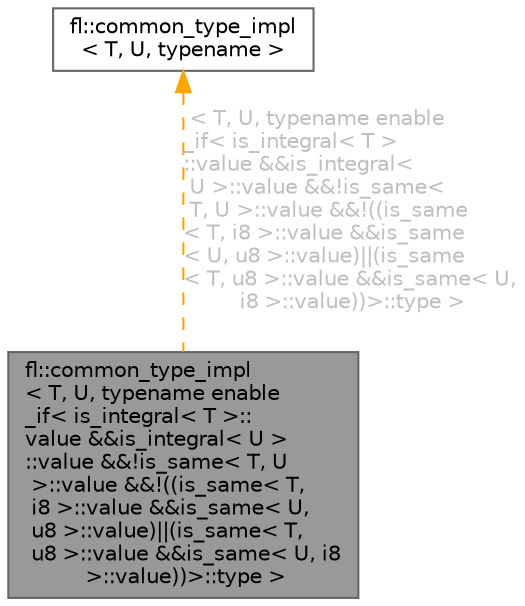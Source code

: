 digraph "fl::common_type_impl&lt; T, U, typename enable_if&lt; is_integral&lt; T &gt;::value &amp;&amp;is_integral&lt; U &gt;::value &amp;&amp;!is_same&lt; T, U &gt;::value &amp;&amp;!((is_same&lt; T, i8 &gt;::value &amp;&amp;is_same&lt; U, u8 &gt;::value)||(is_same&lt; T, u8 &gt;::value &amp;&amp;is_same&lt; U, i8 &gt;::value))&gt;::type &gt;"
{
 // INTERACTIVE_SVG=YES
 // LATEX_PDF_SIZE
  bgcolor="transparent";
  edge [fontname=Helvetica,fontsize=10,labelfontname=Helvetica,labelfontsize=10];
  node [fontname=Helvetica,fontsize=10,shape=box,height=0.2,width=0.4];
  Node1 [id="Node000001",label="fl::common_type_impl\l\< T, U, typename enable\l_if\< is_integral\< T \>::\lvalue &&is_integral\< U \>\l::value &&!is_same\< T, U\l \>::value &&!((is_same\< T,\l i8 \>::value &&is_same\< U,\l u8 \>::value)\|\|(is_same\< T,\l u8 \>::value &&is_same\< U, i8\l \>::value))\>::type \>",height=0.2,width=0.4,color="gray40", fillcolor="grey60", style="filled", fontcolor="black",tooltip=" "];
  Node2 -> Node1 [id="edge1_Node000001_Node000002",dir="back",color="orange",style="dashed",tooltip=" ",label=" \< T, U, typename enable\l_if\< is_integral\< T \>\l::value &&is_integral\<\l U \>::value &&!is_same\<\l T, U \>::value &&!((is_same\l\< T, i8 \>::value &&is_same\l\< U, u8 \>::value)\|\|(is_same\l\< T, u8 \>::value &&is_same\< U,\l i8 \>::value))\>::type \>",fontcolor="grey" ];
  Node2 [id="Node000002",label="fl::common_type_impl\l\< T, U, typename \>",height=0.2,width=0.4,color="gray40", fillcolor="white", style="filled",URL="$d4/d36/namespacefl.html#d4/d2b/structfl_1_1common__type__impl",tooltip=" "];
}

